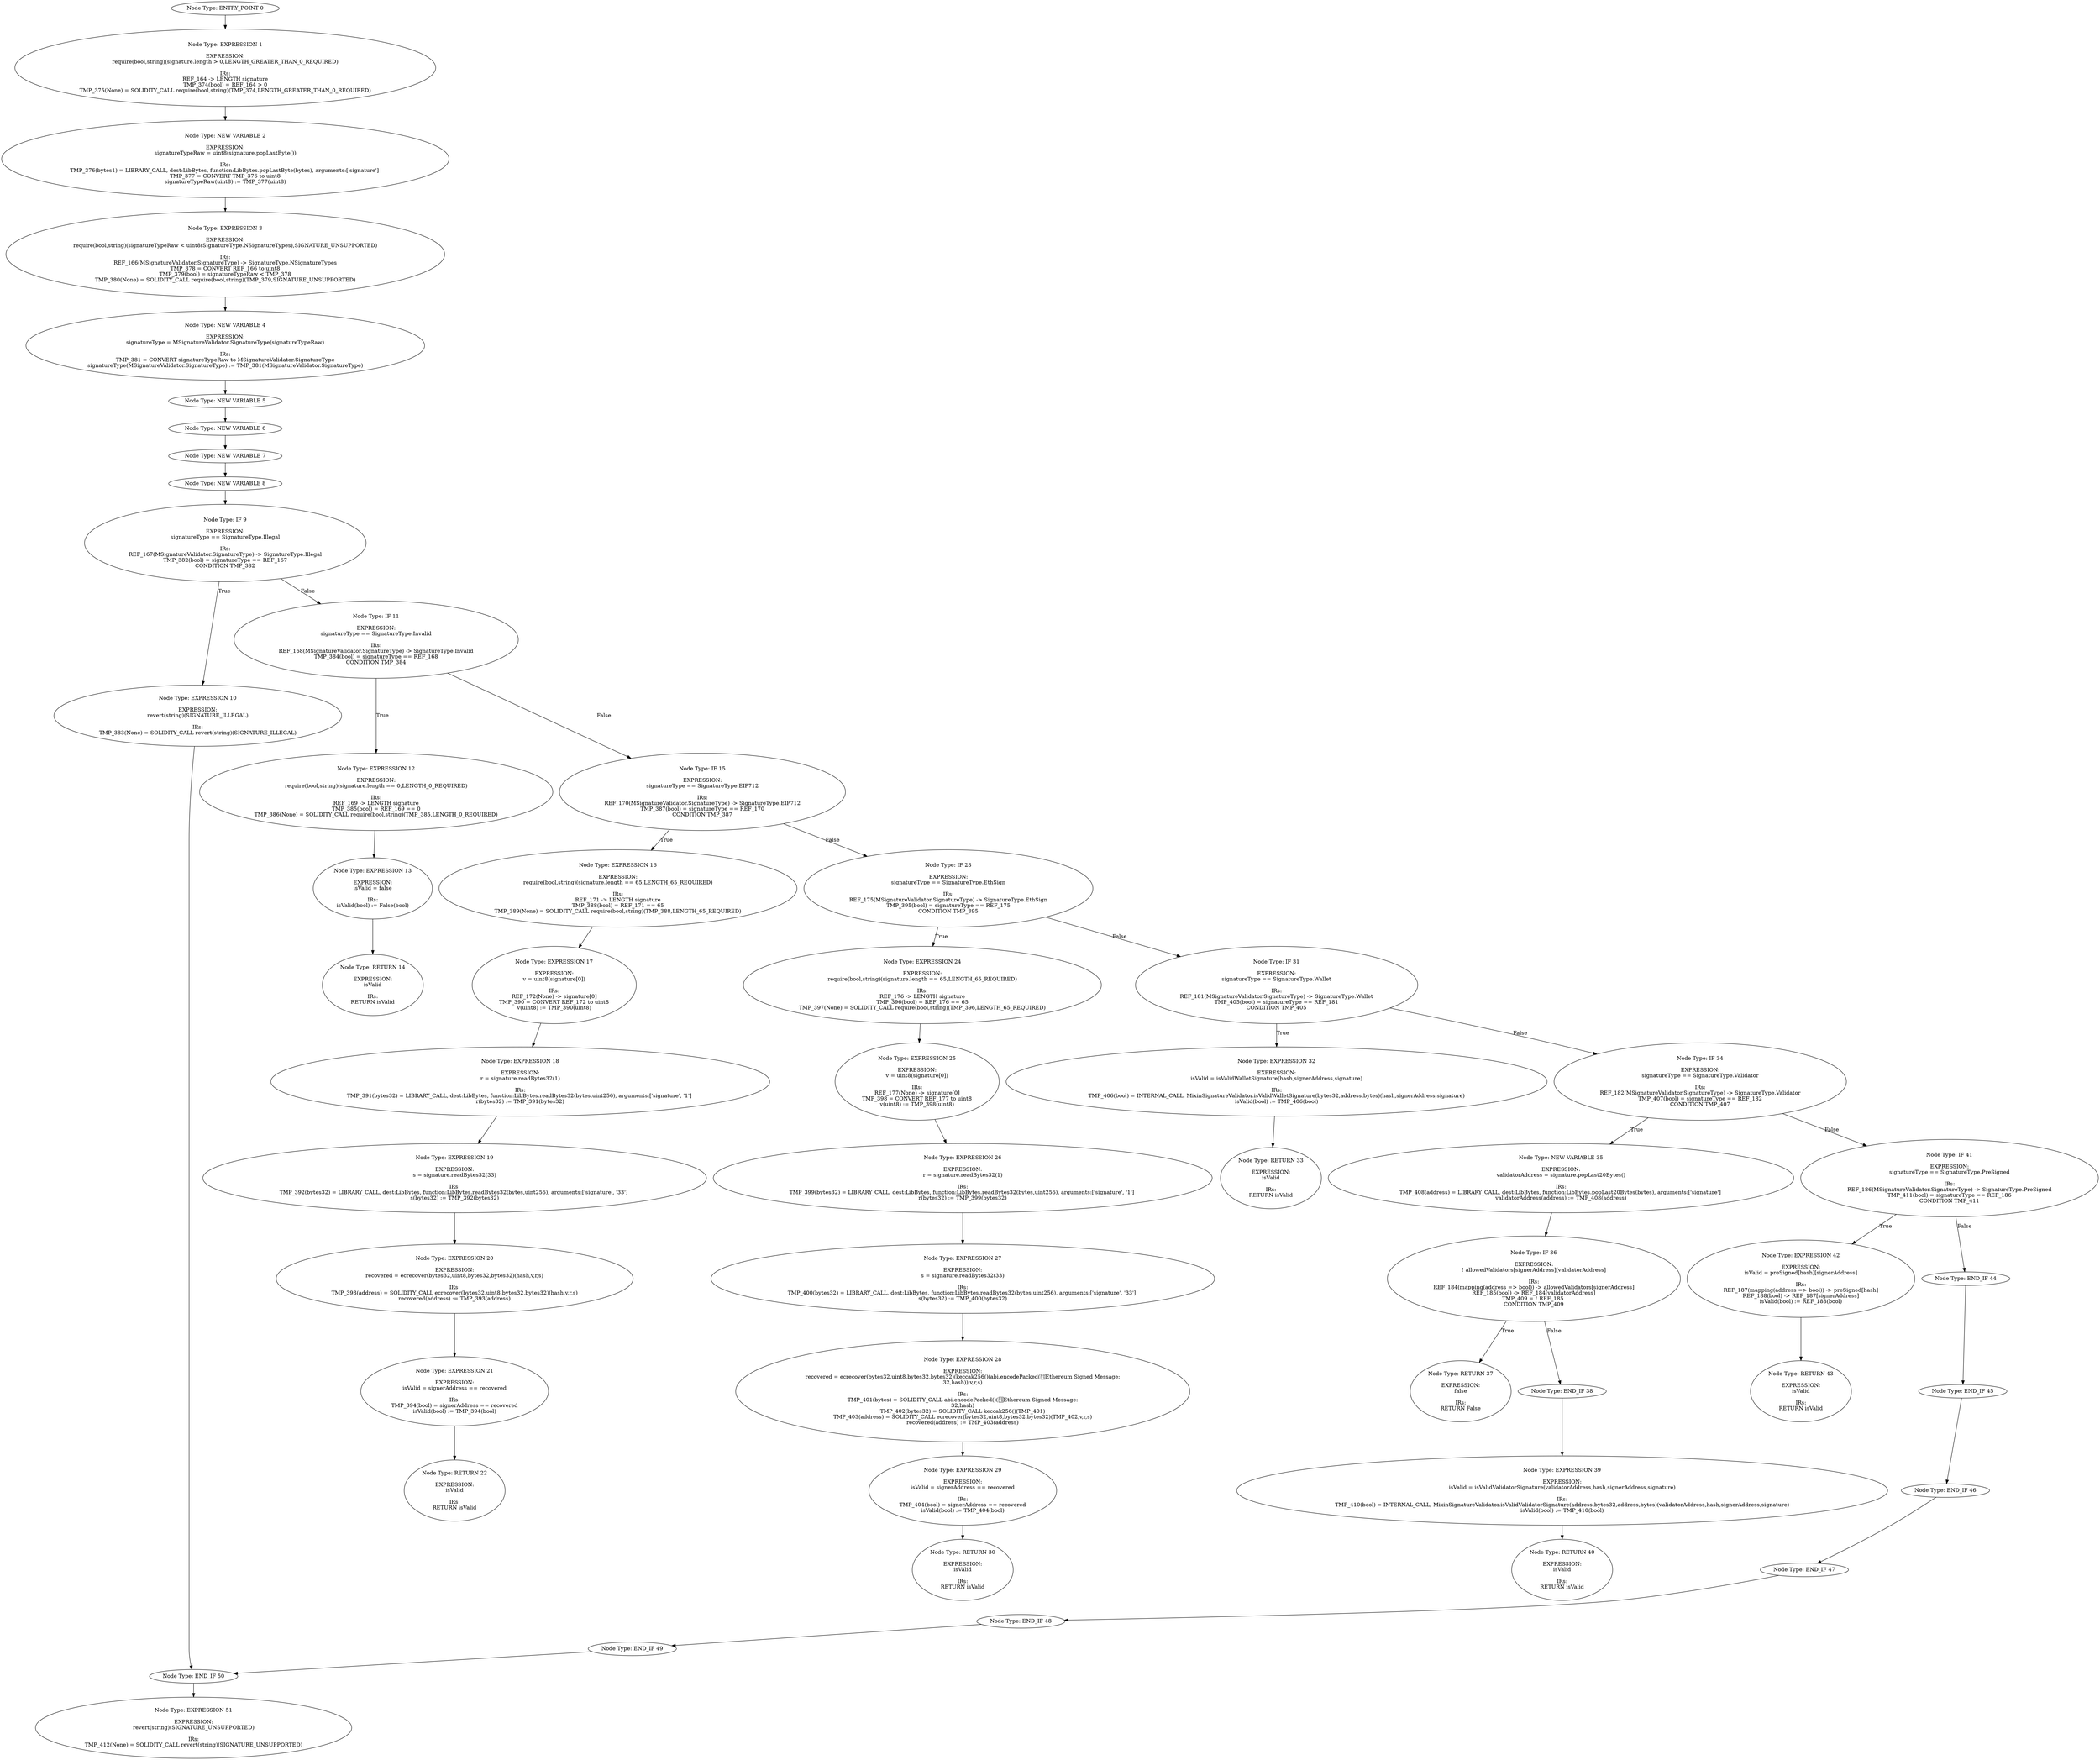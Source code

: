 digraph{
0[label="Node Type: ENTRY_POINT 0
"];
0->1;
1[label="Node Type: EXPRESSION 1

EXPRESSION:
require(bool,string)(signature.length > 0,LENGTH_GREATER_THAN_0_REQUIRED)

IRs:
REF_164 -> LENGTH signature
TMP_374(bool) = REF_164 > 0
TMP_375(None) = SOLIDITY_CALL require(bool,string)(TMP_374,LENGTH_GREATER_THAN_0_REQUIRED)"];
1->2;
2[label="Node Type: NEW VARIABLE 2

EXPRESSION:
signatureTypeRaw = uint8(signature.popLastByte())

IRs:
TMP_376(bytes1) = LIBRARY_CALL, dest:LibBytes, function:LibBytes.popLastByte(bytes), arguments:['signature'] 
TMP_377 = CONVERT TMP_376 to uint8
signatureTypeRaw(uint8) := TMP_377(uint8)"];
2->3;
3[label="Node Type: EXPRESSION 3

EXPRESSION:
require(bool,string)(signatureTypeRaw < uint8(SignatureType.NSignatureTypes),SIGNATURE_UNSUPPORTED)

IRs:
REF_166(MSignatureValidator.SignatureType) -> SignatureType.NSignatureTypes
TMP_378 = CONVERT REF_166 to uint8
TMP_379(bool) = signatureTypeRaw < TMP_378
TMP_380(None) = SOLIDITY_CALL require(bool,string)(TMP_379,SIGNATURE_UNSUPPORTED)"];
3->4;
4[label="Node Type: NEW VARIABLE 4

EXPRESSION:
signatureType = MSignatureValidator.SignatureType(signatureTypeRaw)

IRs:
TMP_381 = CONVERT signatureTypeRaw to MSignatureValidator.SignatureType
signatureType(MSignatureValidator.SignatureType) := TMP_381(MSignatureValidator.SignatureType)"];
4->5;
5[label="Node Type: NEW VARIABLE 5
"];
5->6;
6[label="Node Type: NEW VARIABLE 6
"];
6->7;
7[label="Node Type: NEW VARIABLE 7
"];
7->8;
8[label="Node Type: NEW VARIABLE 8
"];
8->9;
9[label="Node Type: IF 9

EXPRESSION:
signatureType == SignatureType.Illegal

IRs:
REF_167(MSignatureValidator.SignatureType) -> SignatureType.Illegal
TMP_382(bool) = signatureType == REF_167
CONDITION TMP_382"];
9->10[label="True"];
9->11[label="False"];
10[label="Node Type: EXPRESSION 10

EXPRESSION:
revert(string)(SIGNATURE_ILLEGAL)

IRs:
TMP_383(None) = SOLIDITY_CALL revert(string)(SIGNATURE_ILLEGAL)"];
10->50;
11[label="Node Type: IF 11

EXPRESSION:
signatureType == SignatureType.Invalid

IRs:
REF_168(MSignatureValidator.SignatureType) -> SignatureType.Invalid
TMP_384(bool) = signatureType == REF_168
CONDITION TMP_384"];
11->12[label="True"];
11->15[label="False"];
12[label="Node Type: EXPRESSION 12

EXPRESSION:
require(bool,string)(signature.length == 0,LENGTH_0_REQUIRED)

IRs:
REF_169 -> LENGTH signature
TMP_385(bool) = REF_169 == 0
TMP_386(None) = SOLIDITY_CALL require(bool,string)(TMP_385,LENGTH_0_REQUIRED)"];
12->13;
13[label="Node Type: EXPRESSION 13

EXPRESSION:
isValid = false

IRs:
isValid(bool) := False(bool)"];
13->14;
14[label="Node Type: RETURN 14

EXPRESSION:
isValid

IRs:
RETURN isValid"];
15[label="Node Type: IF 15

EXPRESSION:
signatureType == SignatureType.EIP712

IRs:
REF_170(MSignatureValidator.SignatureType) -> SignatureType.EIP712
TMP_387(bool) = signatureType == REF_170
CONDITION TMP_387"];
15->16[label="True"];
15->23[label="False"];
16[label="Node Type: EXPRESSION 16

EXPRESSION:
require(bool,string)(signature.length == 65,LENGTH_65_REQUIRED)

IRs:
REF_171 -> LENGTH signature
TMP_388(bool) = REF_171 == 65
TMP_389(None) = SOLIDITY_CALL require(bool,string)(TMP_388,LENGTH_65_REQUIRED)"];
16->17;
17[label="Node Type: EXPRESSION 17

EXPRESSION:
v = uint8(signature[0])

IRs:
REF_172(None) -> signature[0]
TMP_390 = CONVERT REF_172 to uint8
v(uint8) := TMP_390(uint8)"];
17->18;
18[label="Node Type: EXPRESSION 18

EXPRESSION:
r = signature.readBytes32(1)

IRs:
TMP_391(bytes32) = LIBRARY_CALL, dest:LibBytes, function:LibBytes.readBytes32(bytes,uint256), arguments:['signature', '1'] 
r(bytes32) := TMP_391(bytes32)"];
18->19;
19[label="Node Type: EXPRESSION 19

EXPRESSION:
s = signature.readBytes32(33)

IRs:
TMP_392(bytes32) = LIBRARY_CALL, dest:LibBytes, function:LibBytes.readBytes32(bytes,uint256), arguments:['signature', '33'] 
s(bytes32) := TMP_392(bytes32)"];
19->20;
20[label="Node Type: EXPRESSION 20

EXPRESSION:
recovered = ecrecover(bytes32,uint8,bytes32,bytes32)(hash,v,r,s)

IRs:
TMP_393(address) = SOLIDITY_CALL ecrecover(bytes32,uint8,bytes32,bytes32)(hash,v,r,s)
recovered(address) := TMP_393(address)"];
20->21;
21[label="Node Type: EXPRESSION 21

EXPRESSION:
isValid = signerAddress == recovered

IRs:
TMP_394(bool) = signerAddress == recovered
isValid(bool) := TMP_394(bool)"];
21->22;
22[label="Node Type: RETURN 22

EXPRESSION:
isValid

IRs:
RETURN isValid"];
23[label="Node Type: IF 23

EXPRESSION:
signatureType == SignatureType.EthSign

IRs:
REF_175(MSignatureValidator.SignatureType) -> SignatureType.EthSign
TMP_395(bool) = signatureType == REF_175
CONDITION TMP_395"];
23->24[label="True"];
23->31[label="False"];
24[label="Node Type: EXPRESSION 24

EXPRESSION:
require(bool,string)(signature.length == 65,LENGTH_65_REQUIRED)

IRs:
REF_176 -> LENGTH signature
TMP_396(bool) = REF_176 == 65
TMP_397(None) = SOLIDITY_CALL require(bool,string)(TMP_396,LENGTH_65_REQUIRED)"];
24->25;
25[label="Node Type: EXPRESSION 25

EXPRESSION:
v = uint8(signature[0])

IRs:
REF_177(None) -> signature[0]
TMP_398 = CONVERT REF_177 to uint8
v(uint8) := TMP_398(uint8)"];
25->26;
26[label="Node Type: EXPRESSION 26

EXPRESSION:
r = signature.readBytes32(1)

IRs:
TMP_399(bytes32) = LIBRARY_CALL, dest:LibBytes, function:LibBytes.readBytes32(bytes,uint256), arguments:['signature', '1'] 
r(bytes32) := TMP_399(bytes32)"];
26->27;
27[label="Node Type: EXPRESSION 27

EXPRESSION:
s = signature.readBytes32(33)

IRs:
TMP_400(bytes32) = LIBRARY_CALL, dest:LibBytes, function:LibBytes.readBytes32(bytes,uint256), arguments:['signature', '33'] 
s(bytes32) := TMP_400(bytes32)"];
27->28;
28[label="Node Type: EXPRESSION 28

EXPRESSION:
recovered = ecrecover(bytes32,uint8,bytes32,bytes32)(keccak256()(abi.encodePacked(Ethereum Signed Message:
32,hash)),v,r,s)

IRs:
TMP_401(bytes) = SOLIDITY_CALL abi.encodePacked()(Ethereum Signed Message:
32,hash)
TMP_402(bytes32) = SOLIDITY_CALL keccak256()(TMP_401)
TMP_403(address) = SOLIDITY_CALL ecrecover(bytes32,uint8,bytes32,bytes32)(TMP_402,v,r,s)
recovered(address) := TMP_403(address)"];
28->29;
29[label="Node Type: EXPRESSION 29

EXPRESSION:
isValid = signerAddress == recovered

IRs:
TMP_404(bool) = signerAddress == recovered
isValid(bool) := TMP_404(bool)"];
29->30;
30[label="Node Type: RETURN 30

EXPRESSION:
isValid

IRs:
RETURN isValid"];
31[label="Node Type: IF 31

EXPRESSION:
signatureType == SignatureType.Wallet

IRs:
REF_181(MSignatureValidator.SignatureType) -> SignatureType.Wallet
TMP_405(bool) = signatureType == REF_181
CONDITION TMP_405"];
31->32[label="True"];
31->34[label="False"];
32[label="Node Type: EXPRESSION 32

EXPRESSION:
isValid = isValidWalletSignature(hash,signerAddress,signature)

IRs:
TMP_406(bool) = INTERNAL_CALL, MixinSignatureValidator.isValidWalletSignature(bytes32,address,bytes)(hash,signerAddress,signature)
isValid(bool) := TMP_406(bool)"];
32->33;
33[label="Node Type: RETURN 33

EXPRESSION:
isValid

IRs:
RETURN isValid"];
34[label="Node Type: IF 34

EXPRESSION:
signatureType == SignatureType.Validator

IRs:
REF_182(MSignatureValidator.SignatureType) -> SignatureType.Validator
TMP_407(bool) = signatureType == REF_182
CONDITION TMP_407"];
34->35[label="True"];
34->41[label="False"];
35[label="Node Type: NEW VARIABLE 35

EXPRESSION:
validatorAddress = signature.popLast20Bytes()

IRs:
TMP_408(address) = LIBRARY_CALL, dest:LibBytes, function:LibBytes.popLast20Bytes(bytes), arguments:['signature'] 
validatorAddress(address) := TMP_408(address)"];
35->36;
36[label="Node Type: IF 36

EXPRESSION:
! allowedValidators[signerAddress][validatorAddress]

IRs:
REF_184(mapping(address => bool)) -> allowedValidators[signerAddress]
REF_185(bool) -> REF_184[validatorAddress]
TMP_409 = ! REF_185 
CONDITION TMP_409"];
36->37[label="True"];
36->38[label="False"];
37[label="Node Type: RETURN 37

EXPRESSION:
false

IRs:
RETURN False"];
38[label="Node Type: END_IF 38
"];
38->39;
39[label="Node Type: EXPRESSION 39

EXPRESSION:
isValid = isValidValidatorSignature(validatorAddress,hash,signerAddress,signature)

IRs:
TMP_410(bool) = INTERNAL_CALL, MixinSignatureValidator.isValidValidatorSignature(address,bytes32,address,bytes)(validatorAddress,hash,signerAddress,signature)
isValid(bool) := TMP_410(bool)"];
39->40;
40[label="Node Type: RETURN 40

EXPRESSION:
isValid

IRs:
RETURN isValid"];
41[label="Node Type: IF 41

EXPRESSION:
signatureType == SignatureType.PreSigned

IRs:
REF_186(MSignatureValidator.SignatureType) -> SignatureType.PreSigned
TMP_411(bool) = signatureType == REF_186
CONDITION TMP_411"];
41->42[label="True"];
41->44[label="False"];
42[label="Node Type: EXPRESSION 42

EXPRESSION:
isValid = preSigned[hash][signerAddress]

IRs:
REF_187(mapping(address => bool)) -> preSigned[hash]
REF_188(bool) -> REF_187[signerAddress]
isValid(bool) := REF_188(bool)"];
42->43;
43[label="Node Type: RETURN 43

EXPRESSION:
isValid

IRs:
RETURN isValid"];
44[label="Node Type: END_IF 44
"];
44->45;
45[label="Node Type: END_IF 45
"];
45->46;
46[label="Node Type: END_IF 46
"];
46->47;
47[label="Node Type: END_IF 47
"];
47->48;
48[label="Node Type: END_IF 48
"];
48->49;
49[label="Node Type: END_IF 49
"];
49->50;
50[label="Node Type: END_IF 50
"];
50->51;
51[label="Node Type: EXPRESSION 51

EXPRESSION:
revert(string)(SIGNATURE_UNSUPPORTED)

IRs:
TMP_412(None) = SOLIDITY_CALL revert(string)(SIGNATURE_UNSUPPORTED)"];
}
